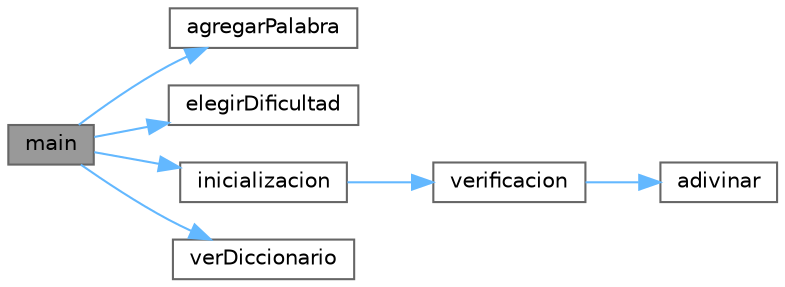 digraph "main"
{
 // LATEX_PDF_SIZE
  bgcolor="transparent";
  edge [fontname=Helvetica,fontsize=10,labelfontname=Helvetica,labelfontsize=10];
  node [fontname=Helvetica,fontsize=10,shape=box,height=0.2,width=0.4];
  rankdir="LR";
  Node1 [id="Node000001",label="main",height=0.2,width=0.4,color="gray40", fillcolor="grey60", style="filled", fontcolor="black",tooltip=" "];
  Node1 -> Node2 [id="edge7_Node000001_Node000002",color="steelblue1",style="solid",tooltip=" "];
  Node2 [id="Node000002",label="agregarPalabra",height=0.2,width=0.4,color="grey40", fillcolor="white", style="filled",URL="$agregar_palabras_8cpp.html#afc7d278042cdc8bf3ed71ee338c9a5e4",tooltip="Se establece la funcion agregarPalabra."];
  Node1 -> Node3 [id="edge8_Node000001_Node000003",color="steelblue1",style="solid",tooltip=" "];
  Node3 [id="Node000003",label="elegirDificultad",height=0.2,width=0.4,color="grey40", fillcolor="white", style="filled",URL="$dificultad_8cpp.html#aceac338dbb202a4d5212dcf9c7eccb07",tooltip="Se establece la funcion elegirDificultad."];
  Node1 -> Node4 [id="edge9_Node000001_Node000004",color="steelblue1",style="solid",tooltip=" "];
  Node4 [id="Node000004",label="inicializacion",height=0.2,width=0.4,color="grey40", fillcolor="white", style="filled",URL="$inicializacion_8cpp.html#a31ce1bf076496cf3da3af6338ae0e5ee",tooltip="Se establece la funcion 'inicializacion'."];
  Node4 -> Node5 [id="edge10_Node000004_Node000005",color="steelblue1",style="solid",tooltip=" "];
  Node5 [id="Node000005",label="verificacion",height=0.2,width=0.4,color="grey40", fillcolor="white", style="filled",URL="$verificacion_8cpp.html#a94520801f63b4e7479557c5b15522637",tooltip="Se establece la funcion 'verificacion' Esta se encarara de ver si la palabra se esta adivinando o no."];
  Node5 -> Node6 [id="edge11_Node000005_Node000006",color="steelblue1",style="solid",tooltip=" "];
  Node6 [id="Node000006",label="adivinar",height=0.2,width=0.4,color="grey40", fillcolor="white", style="filled",URL="$adivinar_8cpp.html#a261187a29f1807c676cf904fcacbf955",tooltip="Se establece la funcion 'adivinar' Esta se encargara de ver si la palabra se esta adivinando o no."];
  Node1 -> Node7 [id="edge12_Node000001_Node000007",color="steelblue1",style="solid",tooltip=" "];
  Node7 [id="Node000007",label="verDiccionario",height=0.2,width=0.4,color="grey40", fillcolor="white", style="filled",URL="$diccionario_8cpp.html#ad221d80765b2eec89d54cc8b3f9d2e7e",tooltip="Se establece la funcion verDiccionario."];
}
